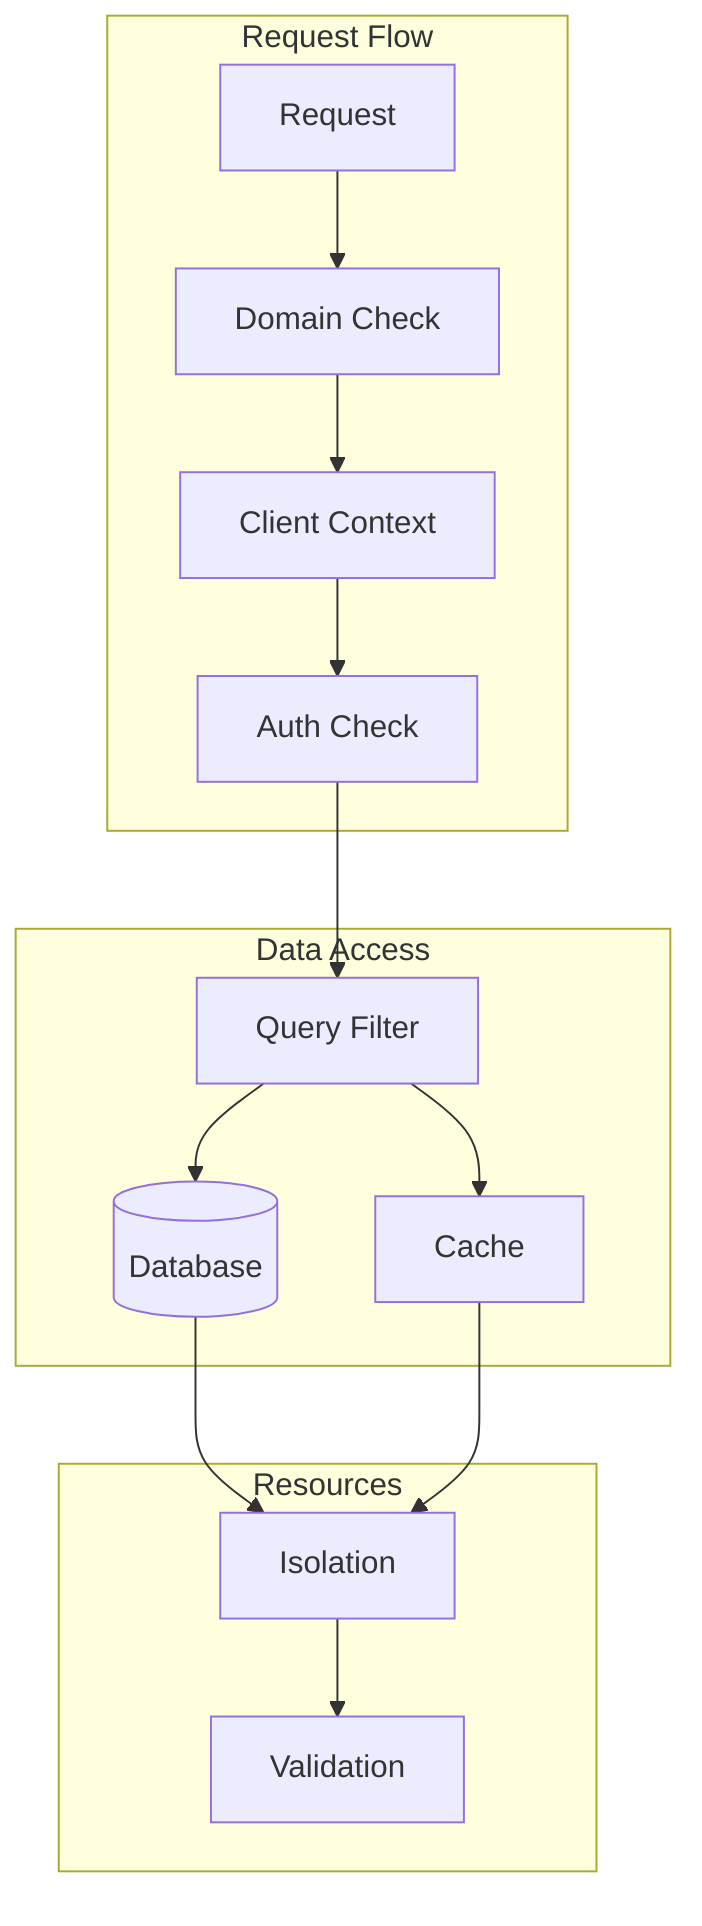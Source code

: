 graph TD
    subgraph "Request Flow"
        R[Request] --> D[Domain Check]
        D --> C[Client Context]
        C --> A[Auth Check]
    end
    
    subgraph "Data Access"
        A --> Q[Query Filter]
        Q --> DB[(Database)]
        Q --> CA[Cache]
    end
    
    subgraph "Resources"
        DB --> I[Isolation]
        CA --> I
        I --> V[Validation]
    end